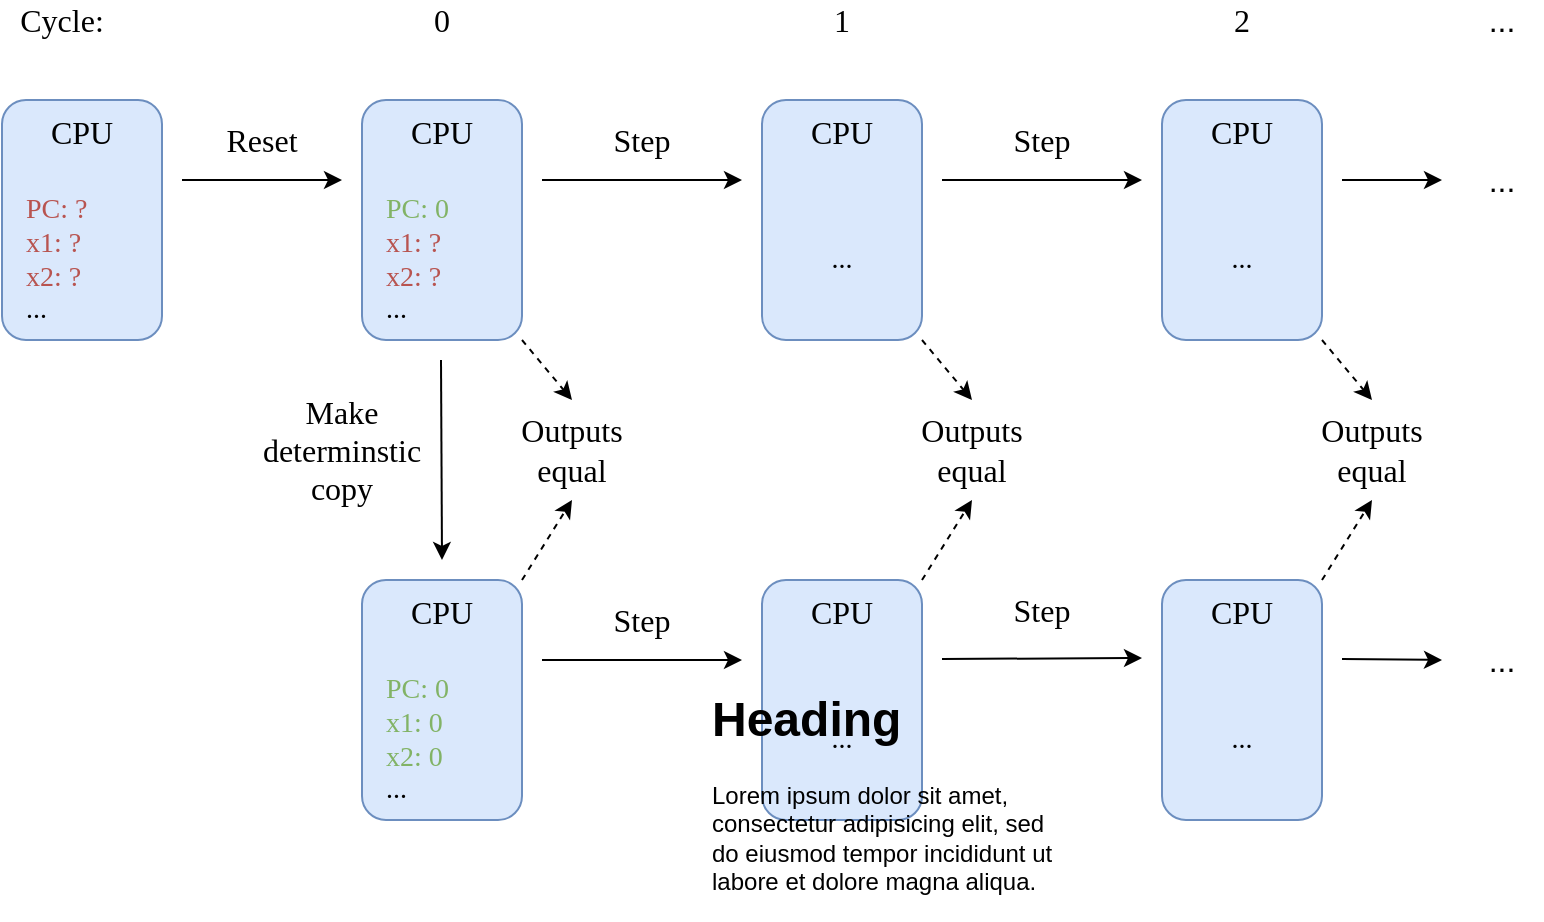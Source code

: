 <mxfile version="14.1.8" type="device"><diagram id="kj2X1sgah1I1u8eVbQSt" name="Page-1"><mxGraphModel dx="1346" dy="1003" grid="1" gridSize="10" guides="1" tooltips="1" connect="1" arrows="1" fold="1" page="1" pageScale="1" pageWidth="1100" pageHeight="850" math="0" shadow="0"><root><mxCell id="0"/><mxCell id="1" parent="0"/><mxCell id="Poi2OXm3H7rSfjDYzmKu-126" value="" style="endArrow=classic;html=1;" parent="1" edge="1"><mxGeometry width="50" height="50" relative="1" as="geometry"><mxPoint x="570" y="200" as="sourcePoint"/><mxPoint x="670" y="200" as="targetPoint"/></mxGeometry></mxCell><mxCell id="Poi2OXm3H7rSfjDYzmKu-127" value="" style="endArrow=classic;html=1;" parent="1" edge="1"><mxGeometry width="50" height="50" relative="1" as="geometry"><mxPoint x="570" y="439.5" as="sourcePoint"/><mxPoint x="670" y="439" as="targetPoint"/></mxGeometry></mxCell><mxCell id="Poi2OXm3H7rSfjDYzmKu-131" value="Step" style="text;html=1;strokeColor=none;fillColor=none;align=center;verticalAlign=middle;whiteSpace=wrap;rounded=0;fontFamily=CMU Sans Serif;fontSize=16;" parent="1" vertex="1"><mxGeometry x="600" y="170" width="40" height="20" as="geometry"/></mxCell><mxCell id="Poi2OXm3H7rSfjDYzmKu-132" value="Step" style="text;html=1;strokeColor=none;fillColor=none;align=center;verticalAlign=middle;whiteSpace=wrap;rounded=0;fontFamily=CMU Sans Serif;fontSize=16;" parent="1" vertex="1"><mxGeometry x="600" y="405" width="40" height="20" as="geometry"/></mxCell><mxCell id="Poi2OXm3H7rSfjDYzmKu-329" value="" style="endArrow=classic;html=1;" parent="1" edge="1"><mxGeometry width="50" height="50" relative="1" as="geometry"><mxPoint x="190" y="200" as="sourcePoint"/><mxPoint x="270" y="200" as="targetPoint"/></mxGeometry></mxCell><mxCell id="Poi2OXm3H7rSfjDYzmKu-330" value="" style="endArrow=none;startArrow=classic;html=1;startFill=1;endFill=0;" parent="1" edge="1"><mxGeometry width="50" height="50" relative="1" as="geometry"><mxPoint x="320" y="390" as="sourcePoint"/><mxPoint x="319.5" y="290" as="targetPoint"/></mxGeometry></mxCell><mxCell id="Poi2OXm3H7rSfjDYzmKu-331" value="Make determinstic copy" style="text;html=1;strokeColor=none;fillColor=none;align=center;verticalAlign=middle;whiteSpace=wrap;rounded=0;fontFamily=CMU Sans Serif;fontSize=16;" parent="1" vertex="1"><mxGeometry x="250" y="325" width="40" height="20" as="geometry"/></mxCell><mxCell id="Poi2OXm3H7rSfjDYzmKu-332" value="" style="endArrow=classic;html=1;dashed=1;entryX=0.5;entryY=0;entryDx=0;entryDy=0;exitX=1;exitY=1;exitDx=0;exitDy=0;" parent="1" source="h0ReAZqmFyX9e99Uqoih-3" target="Poi2OXm3H7rSfjDYzmKu-334" edge="1"><mxGeometry width="50" height="50" relative="1" as="geometry"><mxPoint x="360" y="240" as="sourcePoint"/><mxPoint x="397.5" y="280" as="targetPoint"/></mxGeometry></mxCell><mxCell id="Poi2OXm3H7rSfjDYzmKu-333" value="" style="endArrow=classic;html=1;dashed=1;entryX=0.5;entryY=1;entryDx=0;entryDy=0;exitX=1;exitY=0;exitDx=0;exitDy=0;" parent="1" source="h0ReAZqmFyX9e99Uqoih-5" target="Poi2OXm3H7rSfjDYzmKu-334" edge="1"><mxGeometry width="50" height="50" relative="1" as="geometry"><mxPoint x="360" y="430" as="sourcePoint"/><mxPoint x="397.5" y="390" as="targetPoint"/></mxGeometry></mxCell><mxCell id="Poi2OXm3H7rSfjDYzmKu-334" value="Outputs equal" style="text;html=1;strokeColor=none;fillColor=none;align=center;verticalAlign=middle;whiteSpace=wrap;rounded=0;fontFamily=CMU Sans Serif;fontSize=16;" parent="1" vertex="1"><mxGeometry x="350" y="310" width="70" height="50" as="geometry"/></mxCell><mxCell id="Poi2OXm3H7rSfjDYzmKu-335" value="Reset" style="text;html=1;strokeColor=none;fillColor=none;align=center;verticalAlign=middle;whiteSpace=wrap;rounded=0;fontFamily=CMU Sans Serif;fontSize=16;" parent="1" vertex="1"><mxGeometry x="210" y="170" width="40" height="20" as="geometry"/></mxCell><mxCell id="Poi2OXm3H7rSfjDYzmKu-336" value="" style="endArrow=classic;html=1;" parent="1" edge="1"><mxGeometry width="50" height="50" relative="1" as="geometry"><mxPoint x="370" y="200" as="sourcePoint"/><mxPoint x="470" y="200" as="targetPoint"/></mxGeometry></mxCell><mxCell id="Poi2OXm3H7rSfjDYzmKu-337" value="Step" style="text;html=1;strokeColor=none;fillColor=none;align=center;verticalAlign=middle;whiteSpace=wrap;rounded=0;fontFamily=CMU Sans Serif;fontSize=16;" parent="1" vertex="1"><mxGeometry x="400" y="170" width="40" height="20" as="geometry"/></mxCell><mxCell id="Poi2OXm3H7rSfjDYzmKu-404" value="" style="endArrow=classic;html=1;" parent="1" edge="1"><mxGeometry width="50" height="50" relative="1" as="geometry"><mxPoint x="370" y="440" as="sourcePoint"/><mxPoint x="470" y="440" as="targetPoint"/></mxGeometry></mxCell><mxCell id="Poi2OXm3H7rSfjDYzmKu-405" value="Step" style="text;html=1;strokeColor=none;fillColor=none;align=center;verticalAlign=middle;whiteSpace=wrap;rounded=0;fontFamily=CMU Sans Serif;fontSize=16;" parent="1" vertex="1"><mxGeometry x="400" y="410" width="40" height="20" as="geometry"/></mxCell><mxCell id="Poi2OXm3H7rSfjDYzmKu-406" value="" style="endArrow=classic;html=1;dashed=1;entryX=0.5;entryY=0;entryDx=0;entryDy=0;exitX=1;exitY=1;exitDx=0;exitDy=0;" parent="1" source="h0ReAZqmFyX9e99Uqoih-7" target="Poi2OXm3H7rSfjDYzmKu-408" edge="1"><mxGeometry width="50" height="50" relative="1" as="geometry"><mxPoint x="590" y="240" as="sourcePoint"/><mxPoint x="615" y="325" as="targetPoint"/></mxGeometry></mxCell><mxCell id="Poi2OXm3H7rSfjDYzmKu-407" value="" style="endArrow=classic;html=1;dashed=1;entryX=0.5;entryY=1;entryDx=0;entryDy=0;exitX=1;exitY=0;exitDx=0;exitDy=0;" parent="1" source="h0ReAZqmFyX9e99Uqoih-9" target="Poi2OXm3H7rSfjDYzmKu-408" edge="1"><mxGeometry width="50" height="50" relative="1" as="geometry"><mxPoint x="600" y="430" as="sourcePoint"/><mxPoint x="637.5" y="390" as="targetPoint"/></mxGeometry></mxCell><mxCell id="Poi2OXm3H7rSfjDYzmKu-408" value="Outputs equal" style="text;html=1;strokeColor=none;fillColor=none;align=center;verticalAlign=middle;whiteSpace=wrap;rounded=0;fontFamily=CMU Sans Serif;fontSize=16;" parent="1" vertex="1"><mxGeometry x="550" y="310" width="70" height="50" as="geometry"/></mxCell><mxCell id="Poi2OXm3H7rSfjDYzmKu-412" value="" style="endArrow=classic;html=1;" parent="1" edge="1"><mxGeometry width="50" height="50" relative="1" as="geometry"><mxPoint x="770" y="200" as="sourcePoint"/><mxPoint x="820" y="200" as="targetPoint"/></mxGeometry></mxCell><mxCell id="Poi2OXm3H7rSfjDYzmKu-413" value="" style="endArrow=classic;html=1;" parent="1" edge="1"><mxGeometry width="50" height="50" relative="1" as="geometry"><mxPoint x="770" y="439.5" as="sourcePoint"/><mxPoint x="820" y="440" as="targetPoint"/></mxGeometry></mxCell><mxCell id="Poi2OXm3H7rSfjDYzmKu-414" value="..." style="text;html=1;strokeColor=none;fillColor=none;align=center;verticalAlign=middle;whiteSpace=wrap;rounded=0;fontSize=16;" parent="1" vertex="1"><mxGeometry x="830" y="190" width="40" height="20" as="geometry"/></mxCell><mxCell id="Poi2OXm3H7rSfjDYzmKu-415" value="..." style="text;html=1;strokeColor=none;fillColor=none;align=center;verticalAlign=middle;whiteSpace=wrap;rounded=0;fontSize=16;" parent="1" vertex="1"><mxGeometry x="830" y="430" width="40" height="20" as="geometry"/></mxCell><mxCell id="4-MuZ935MAex03H0g6A2-1" value="Cycle:" style="text;html=1;strokeColor=none;fillColor=none;align=center;verticalAlign=middle;whiteSpace=wrap;rounded=0;fontFamily=CMU Sans Serif;fontSize=16;" parent="1" vertex="1"><mxGeometry x="110" y="110" width="40" height="20" as="geometry"/></mxCell><mxCell id="4-MuZ935MAex03H0g6A2-3" value="0" style="text;html=1;strokeColor=none;fillColor=none;align=center;verticalAlign=middle;whiteSpace=wrap;rounded=0;fontFamily=CMU Sans Serif;fontSize=16;" parent="1" vertex="1"><mxGeometry x="300" y="110" width="40" height="20" as="geometry"/></mxCell><mxCell id="4-MuZ935MAex03H0g6A2-4" value="1" style="text;html=1;strokeColor=none;fillColor=none;align=center;verticalAlign=middle;whiteSpace=wrap;rounded=0;fontFamily=CMU Sans Serif;fontSize=16;" parent="1" vertex="1"><mxGeometry x="500" y="110" width="40" height="20" as="geometry"/></mxCell><mxCell id="4-MuZ935MAex03H0g6A2-5" value="2" style="text;html=1;strokeColor=none;fillColor=none;align=center;verticalAlign=middle;whiteSpace=wrap;rounded=0;fontFamily=CMU Sans Serif;fontSize=16;" parent="1" vertex="1"><mxGeometry x="700" y="110" width="40" height="20" as="geometry"/></mxCell><mxCell id="4-MuZ935MAex03H0g6A2-6" value="..." style="text;html=1;strokeColor=none;fillColor=none;align=center;verticalAlign=middle;whiteSpace=wrap;rounded=0;fontSize=16;" parent="1" vertex="1"><mxGeometry x="830" y="110" width="40" height="20" as="geometry"/></mxCell><mxCell id="h0ReAZqmFyX9e99Uqoih-1" value="CPU" style="rounded=1;whiteSpace=wrap;html=1;fontFamily=CMU Sans Serif;verticalAlign=top;fontSize=16;fillColor=#dae8fc;strokeColor=#6c8ebf;" parent="1" vertex="1"><mxGeometry x="100" y="160" width="80" height="120" as="geometry"/></mxCell><mxCell id="h0ReAZqmFyX9e99Uqoih-2" value="&lt;font face=&quot;CMU Typewriter Text&quot; style=&quot;font-size: 14px&quot;&gt;PC: ?&lt;br style=&quot;font-size: 14px&quot;&gt;x1: ?&lt;br style=&quot;font-size: 14px&quot;&gt;x2: ?&lt;br style=&quot;font-size: 14px&quot;&gt;&lt;font color=&quot;#000000&quot;&gt;...&lt;/font&gt;&lt;/font&gt;" style="text;html=1;strokeColor=none;fillColor=none;align=left;verticalAlign=middle;whiteSpace=wrap;rounded=0;fontFamily=CMU Sans Serif;fontSize=14;fontColor=#B85450;" parent="1" vertex="1"><mxGeometry x="110" y="210" width="40" height="60" as="geometry"/></mxCell><mxCell id="h0ReAZqmFyX9e99Uqoih-3" value="CPU" style="rounded=1;whiteSpace=wrap;html=1;fontFamily=CMU Sans Serif;verticalAlign=top;fontSize=16;fillColor=#dae8fc;strokeColor=#6c8ebf;" parent="1" vertex="1"><mxGeometry x="280" y="160" width="80" height="120" as="geometry"/></mxCell><mxCell id="h0ReAZqmFyX9e99Uqoih-4" value="&lt;font face=&quot;CMU Typewriter Text&quot; style=&quot;font-size: 14px&quot;&gt;&lt;font color=&quot;#82b366&quot;&gt;PC: 0&lt;/font&gt;&lt;br style=&quot;font-size: 14px&quot;&gt;&lt;font color=&quot;#b85450&quot;&gt;x1: ?&lt;br style=&quot;font-size: 14px&quot;&gt;x2: ?&lt;/font&gt;&lt;br style=&quot;font-size: 14px&quot;&gt;...&lt;/font&gt;" style="text;html=1;strokeColor=none;fillColor=none;align=left;verticalAlign=middle;whiteSpace=wrap;rounded=0;fontFamily=CMU Sans Serif;fontSize=14;" parent="1" vertex="1"><mxGeometry x="290" y="210" width="40" height="60" as="geometry"/></mxCell><mxCell id="h0ReAZqmFyX9e99Uqoih-5" value="CPU" style="rounded=1;whiteSpace=wrap;html=1;fontFamily=CMU Sans Serif;verticalAlign=top;fontSize=16;fillColor=#dae8fc;strokeColor=#6c8ebf;" parent="1" vertex="1"><mxGeometry x="280" y="400" width="80" height="120" as="geometry"/></mxCell><mxCell id="h0ReAZqmFyX9e99Uqoih-6" value="&lt;font face=&quot;CMU Typewriter Text&quot; style=&quot;font-size: 14px&quot;&gt;&lt;font color=&quot;#82b366&quot;&gt;PC: 0&lt;/font&gt;&lt;br style=&quot;font-size: 14px&quot;&gt;&lt;font color=&quot;#82b366&quot;&gt;x1: 0&lt;br style=&quot;font-size: 14px&quot;&gt;x2: 0&lt;/font&gt;&lt;br style=&quot;font-size: 14px&quot;&gt;...&lt;/font&gt;" style="text;html=1;strokeColor=none;fillColor=none;align=left;verticalAlign=middle;whiteSpace=wrap;rounded=0;fontFamily=CMU Sans Serif;fontSize=14;" parent="1" vertex="1"><mxGeometry x="290" y="450" width="40" height="60" as="geometry"/></mxCell><mxCell id="h0ReAZqmFyX9e99Uqoih-7" value="CPU" style="rounded=1;whiteSpace=wrap;html=1;fontFamily=CMU Sans Serif;verticalAlign=top;fontSize=16;fillColor=#dae8fc;strokeColor=#6c8ebf;" parent="1" vertex="1"><mxGeometry x="480" y="160" width="80" height="120" as="geometry"/></mxCell><mxCell id="h0ReAZqmFyX9e99Uqoih-8" value="&lt;font face=&quot;CMU Typewriter Text&quot; style=&quot;font-size: 14px&quot;&gt;...&lt;/font&gt;" style="text;html=1;strokeColor=none;fillColor=none;align=center;verticalAlign=middle;whiteSpace=wrap;rounded=0;fontFamily=CMU Sans Serif;fontSize=14;" parent="1" vertex="1"><mxGeometry x="500" y="210" width="40" height="60" as="geometry"/></mxCell><mxCell id="h0ReAZqmFyX9e99Uqoih-9" value="CPU" style="rounded=1;whiteSpace=wrap;html=1;fontFamily=CMU Sans Serif;verticalAlign=top;fontSize=16;fillColor=#dae8fc;strokeColor=#6c8ebf;" parent="1" vertex="1"><mxGeometry x="480" y="400" width="80" height="120" as="geometry"/></mxCell><mxCell id="h0ReAZqmFyX9e99Uqoih-10" value="&lt;font face=&quot;CMU Typewriter Text&quot; style=&quot;font-size: 14px&quot;&gt;...&lt;/font&gt;" style="text;html=1;strokeColor=none;fillColor=none;align=center;verticalAlign=middle;whiteSpace=wrap;rounded=0;fontFamily=CMU Sans Serif;fontSize=14;" parent="1" vertex="1"><mxGeometry x="500" y="450" width="40" height="60" as="geometry"/></mxCell><mxCell id="h0ReAZqmFyX9e99Uqoih-11" value="" style="endArrow=classic;html=1;dashed=1;entryX=0.5;entryY=0;entryDx=0;entryDy=0;exitX=1;exitY=1;exitDx=0;exitDy=0;" parent="1" source="h0ReAZqmFyX9e99Uqoih-14" target="h0ReAZqmFyX9e99Uqoih-13" edge="1"><mxGeometry width="50" height="50" relative="1" as="geometry"><mxPoint x="800" y="240" as="sourcePoint"/><mxPoint x="825" y="325" as="targetPoint"/></mxGeometry></mxCell><mxCell id="h0ReAZqmFyX9e99Uqoih-12" value="" style="endArrow=classic;html=1;dashed=1;entryX=0.5;entryY=1;entryDx=0;entryDy=0;exitX=1;exitY=0;exitDx=0;exitDy=0;" parent="1" source="h0ReAZqmFyX9e99Uqoih-16" target="h0ReAZqmFyX9e99Uqoih-13" edge="1"><mxGeometry width="50" height="50" relative="1" as="geometry"><mxPoint x="810" y="430" as="sourcePoint"/><mxPoint x="847.5" y="390" as="targetPoint"/></mxGeometry></mxCell><mxCell id="h0ReAZqmFyX9e99Uqoih-13" value="Outputs equal" style="text;html=1;strokeColor=none;fillColor=none;align=center;verticalAlign=middle;whiteSpace=wrap;rounded=0;fontFamily=CMU Sans Serif;fontSize=16;" parent="1" vertex="1"><mxGeometry x="750" y="310" width="70" height="50" as="geometry"/></mxCell><mxCell id="h0ReAZqmFyX9e99Uqoih-14" value="CPU" style="rounded=1;whiteSpace=wrap;html=1;fontFamily=CMU Sans Serif;verticalAlign=top;fontSize=16;fillColor=#dae8fc;strokeColor=#6c8ebf;" parent="1" vertex="1"><mxGeometry x="680" y="160" width="80" height="120" as="geometry"/></mxCell><mxCell id="h0ReAZqmFyX9e99Uqoih-15" value="&lt;font face=&quot;CMU Typewriter Text&quot; style=&quot;font-size: 14px&quot;&gt;...&lt;/font&gt;" style="text;html=1;strokeColor=none;fillColor=none;align=center;verticalAlign=middle;whiteSpace=wrap;rounded=0;fontFamily=CMU Sans Serif;fontSize=14;" parent="1" vertex="1"><mxGeometry x="700" y="210" width="40" height="60" as="geometry"/></mxCell><mxCell id="h0ReAZqmFyX9e99Uqoih-16" value="CPU" style="rounded=1;whiteSpace=wrap;html=1;fontFamily=CMU Sans Serif;verticalAlign=top;fontSize=16;fillColor=#dae8fc;strokeColor=#6c8ebf;" parent="1" vertex="1"><mxGeometry x="680" y="400" width="80" height="120" as="geometry"/></mxCell><mxCell id="h0ReAZqmFyX9e99Uqoih-17" value="&lt;font face=&quot;CMU Typewriter Text&quot; style=&quot;font-size: 14px&quot;&gt;...&lt;/font&gt;" style="text;html=1;strokeColor=none;fillColor=none;align=center;verticalAlign=middle;whiteSpace=wrap;rounded=0;fontFamily=CMU Sans Serif;fontSize=14;" parent="1" vertex="1"><mxGeometry x="700" y="450" width="40" height="60" as="geometry"/></mxCell><mxCell id="4XZpzPUGw5piDegy3pJt-2" value="&lt;h1&gt;Heading&lt;/h1&gt;&lt;p&gt;Lorem ipsum dolor sit amet, consectetur adipisicing elit, sed do eiusmod tempor incididunt ut labore et dolore magna aliqua.&lt;/p&gt;" style="text;html=1;strokeColor=none;fillColor=none;spacing=5;spacingTop=-20;whiteSpace=wrap;overflow=hidden;rounded=0;" vertex="1" parent="1"><mxGeometry x="450" y="450" width="190" height="120" as="geometry"/></mxCell></root></mxGraphModel></diagram></mxfile>